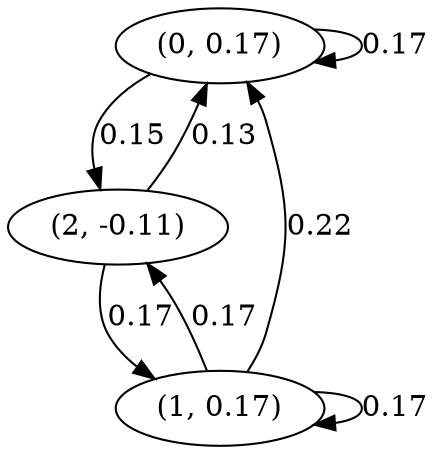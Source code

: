 digraph {
    0 [ label = "(0, 0.17)" ]
    1 [ label = "(1, 0.17)" ]
    2 [ label = "(2, -0.11)" ]
    0 -> 0 [ label = "0.17" ]
    1 -> 1 [ label = "0.17" ]
    1 -> 0 [ label = "0.22" ]
    2 -> 0 [ label = "0.13" ]
    2 -> 1 [ label = "0.17" ]
    0 -> 2 [ label = "0.15" ]
    1 -> 2 [ label = "0.17" ]
}


